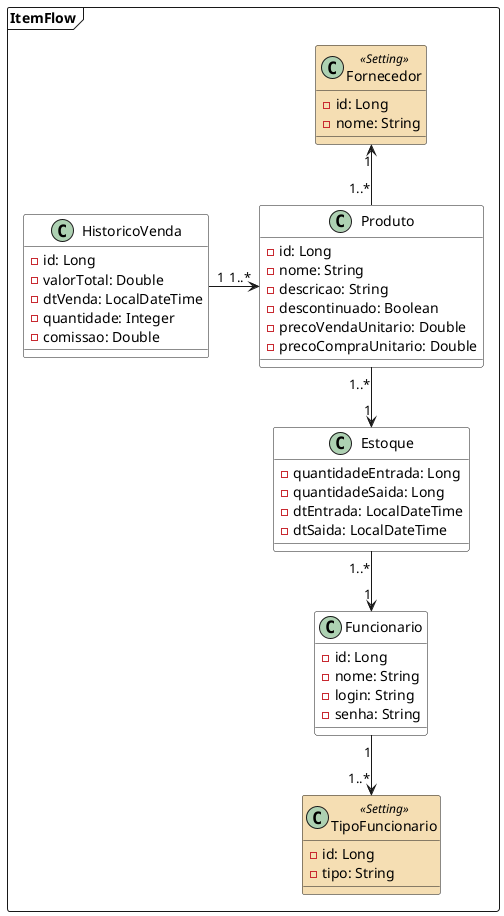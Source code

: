 @startuml
'https://plantuml.com/class-diagram

skinparam defaultFontName Droid Sans
skinparam linetype ortho
skinparam nodesep 50
skinparam class {
    BackgroundColor White
    BackgroundColor<<Setting>> Wheat
}

set separator none
package ItemFlow <<Frame>>{
    class Produto {
        - id: Long
        - nome: String
        - descricao: String
        - descontinuado: Boolean
        - precoVendaUnitario: Double
        - precoCompraUnitario: Double
    }

    class Estoque {
         - quantidadeEntrada: Long
         - quantidadeSaida: Long
         - dtEntrada: LocalDateTime
         - dtSaida: LocalDateTime
    }

    class Funcionario {
        - id: Long
        - nome: String
        - login: String
        - senha: String
    }

    class HistoricoVenda {
        - id: Long
        - valorTotal: Double
        - dtVenda: LocalDateTime
        - quantidade: Integer
        - comissao: Double

    }
    class Fornecedor <<Setting>>{
        - id: Long
        - nome: String
    }
    class TipoFuncionario <<Setting>> {
        - id: Long
        - tipo: String
    }


Estoque "1..*" --> "1" Funcionario
Fornecedor "1" <-- "1..*" Produto
Funcionario "1" --> "1..*" TipoFuncionario
HistoricoVenda "1" -> "1..*" "Produto"
Produto "1..*" --> "1" Estoque
}

@enduml
